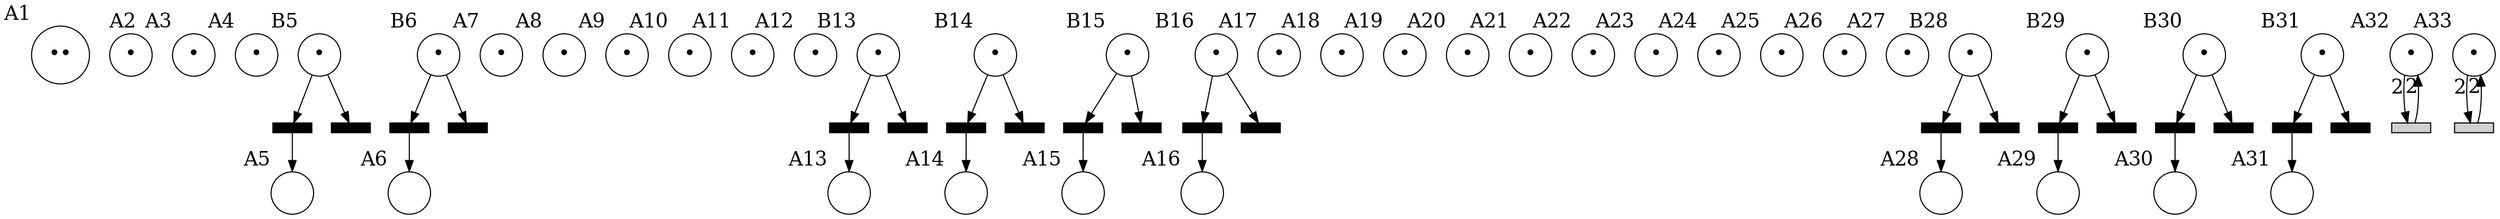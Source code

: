digraph G {

	node[fontsize=18];
	edge[fontsize=18];
	A1 [shape=circle,xlabel="A1",label="••",pos="0.000000,0.000000!"];
	A2 [shape=circle,xlabel="A2",label="•",pos="0.000000,0.974279!"];
	A3 [shape=circle,xlabel="A3",label="•",pos="0.000000,1.948557!"];
	A4 [shape=circle,xlabel="A4",label="•",pos="0.000000,2.922836!"];
	A5 [shape=circle,xlabel="A5",label=" ",pos="-0.974279,3.409975!"];
	B5 [shape=circle,xlabel="B5",label="•"];
	A6 [shape=circle,xlabel="A6",label=" ",pos="-1.948557,3.897114!"];
	B6 [shape=circle,xlabel="B6",label="•"];
	A7 [shape=circle,xlabel="A7",label="•",pos="-2.922836,4.384254!"];
	A8 [shape=circle,xlabel="A8",label="•",pos="-2.922836,5.358532!"];
	A9 [shape=circle,xlabel="A9",label="•",pos="0.974279,3.409975!"];
	A10 [shape=circle,xlabel="A10",label="•",pos="1.948557,3.897114!"];
	A11 [shape=circle,xlabel="A11",label="•",pos="2.922836,4.384254!"];
	A12 [shape=circle,xlabel="A12",label="•",pos="2.922836,5.358532!"];
	A13 [shape=circle,xlabel="A13",label=" ",pos="-2.922836,6.332811!"];
	B13 [shape=circle,xlabel="B13",label="•"];
	A14 [shape=circle,xlabel="A14",label=" ",pos="-2.922836,7.307089!"];
	B14 [shape=circle,xlabel="B14",label="•"];
	A15 [shape=circle,xlabel="A15",label=" ",pos="-2.922836,8.281368!"];
	B15 [shape=circle,xlabel="B15",label="•"];
	A16 [shape=circle,xlabel="A16",label=" ",pos="-2.922836,9.255647!"];
	B16 [shape=circle,xlabel="B16",label="•"];
	A17 [shape=circle,xlabel="A17",label="•",pos="-2.922836,10.229925!"];
	A18 [shape=circle,xlabel="A18",label="•",pos="2.922836,6.332811!"];
	A19 [shape=circle,xlabel="A19",label="•",pos="2.922836,7.307089!"];
	A20 [shape=circle,xlabel="A20",label="•",pos="2.922836,8.281368!"];
	A21 [shape=circle,xlabel="A21",label="•",pos="2.922836,9.255647!"];
	A22 [shape=circle,xlabel="A22",label="•",pos="2.922836,10.229925!"];
	A23 [shape=circle,xlabel="A23",label="•",pos="-1.948557,6.332811!"];
	A24 [shape=circle,xlabel="A24",label="•",pos="-0.974279,6.819950!"];
	A25 [shape=circle,xlabel="A25",label="•",pos="0.000000,7.307089!"];
	A26 [shape=circle,xlabel="A26",label="•",pos="0.974279,7.794229!"];
	A27 [shape=circle,xlabel="A27",label="•",pos="1.948557,8.281368!"];
	A28 [shape=circle,xlabel="A28",label=" ",pos="1.948557,6.332811!"];
	B28 [shape=circle,xlabel="B28",label="•"];
	A29 [shape=circle,xlabel="A29",label=" ",pos="0.974279,6.819950!"];
	B29 [shape=circle,xlabel="B29",label="•"];
	A30 [shape=circle,xlabel="A30",label=" ",pos="-0.974279,7.794229!"];
	B30 [shape=circle,xlabel="B30",label="•"];
	A31 [shape=circle,xlabel="A31",label=" ",pos="-1.948557,8.281368!"];
	B31 [shape=circle,xlabel="B31",label="•"];
	A32 [shape=circle,xlabel="A32",label="•",pos="-2.922836,11.204204!"];
	A33 [shape=circle,xlabel="A33",label="•",pos="2.922836,11.204204!"];
	tb5 [shape=rect,fixedsize=true,height=0.12,width=0.5,style=filled,fillcolor=black,xlabel="",label=""];
	tAb5 [shape=rect,fixedsize=true,height=0.12,width=0.5,style=filled,fillcolor=black,xlabel="",label=""];
	tb6 [shape=rect,fixedsize=true,height=0.12,width=0.5,style=filled,fillcolor=black,xlabel="",label=""];
	tAb6 [shape=rect,fixedsize=true,height=0.12,width=0.5,style=filled,fillcolor=black,xlabel="",label=""];
	tb13 [shape=rect,fixedsize=true,height=0.12,width=0.5,style=filled,fillcolor=black,xlabel="",label=""];
	tAb13 [shape=rect,fixedsize=true,height=0.12,width=0.5,style=filled,fillcolor=black,xlabel="",label=""];
	tb14 [shape=rect,fixedsize=true,height=0.12,width=0.5,style=filled,fillcolor=black,xlabel="",label=""];
	tAb14 [shape=rect,fixedsize=true,height=0.12,width=0.5,style=filled,fillcolor=black,xlabel="",label=""];
	tb15 [shape=rect,fixedsize=true,height=0.12,width=0.5,style=filled,fillcolor=black,xlabel="",label=""];
	tAb15 [shape=rect,fixedsize=true,height=0.12,width=0.5,style=filled,fillcolor=black,xlabel="",label=""];
	tb16 [shape=rect,fixedsize=true,height=0.12,width=0.5,style=filled,fillcolor=black,xlabel="",label=""];
	tAb16 [shape=rect,fixedsize=true,height=0.12,width=0.5,style=filled,fillcolor=black,xlabel="",label=""];
	tb28 [shape=rect,fixedsize=true,height=0.12,width=0.5,style=filled,fillcolor=black,xlabel="",label=""];
	tAb28 [shape=rect,fixedsize=true,height=0.12,width=0.5,style=filled,fillcolor=black,xlabel="",label=""];
	tb29 [shape=rect,fixedsize=true,height=0.12,width=0.5,style=filled,fillcolor=black,xlabel="",label=""];
	tAb29 [shape=rect,fixedsize=true,height=0.12,width=0.5,style=filled,fillcolor=black,xlabel="",label=""];
	tb30 [shape=rect,fixedsize=true,height=0.12,width=0.5,style=filled,fillcolor=black,xlabel="",label=""];
	tAb30 [shape=rect,fixedsize=true,height=0.12,width=0.5,style=filled,fillcolor=black,xlabel="",label=""];
	tb31 [shape=rect,fixedsize=true,height=0.12,width=0.5,style=filled,fillcolor=black,xlabel="",label=""];
	tAb31 [shape=rect,fixedsize=true,height=0.12,width=0.5,style=filled,fillcolor=black,xlabel="",label=""];
	tloop32 [shape=rect,fixedsize=true,height=0.12,width=0.5,style=filled,fillcolor="#D0D0D0",xlabel="",label=""];
	tloop33 [shape=rect,fixedsize=true,height=0.12,width=0.5,style=filled,fillcolor="#D0D0D0",xlabel="",label=""];
	B5 -> tb5;
	B5 -> tAb5;
	B6 -> tb6;
	B6 -> tAb6;
	B13 -> tb13;
	B13 -> tAb13;
	B14 -> tb14;
	B14 -> tAb14;
	B15 -> tb15;
	B15 -> tAb15;
	B16 -> tb16;
	B16 -> tAb16;
	B28 -> tb28;
	B28 -> tAb28;
	B29 -> tb29;
	B29 -> tAb29;
	B30 -> tb30;
	B30 -> tAb30;
	B31 -> tb31;
	B31 -> tAb31;
	A32 -> tloop32 [xlabel="2"];
	A33 -> tloop33 [xlabel="2"];
	tb5 -> A5;
	tb6 -> A6;
	tb13 -> A13;
	tb14 -> A14;
	tb15 -> A15;
	tb16 -> A16;
	tb28 -> A28;
	tb29 -> A29;
	tb30 -> A30;
	tb31 -> A31;
	tloop32 -> A32 [xlabel="2"];
	tloop33 -> A33 [xlabel="2"];
}

